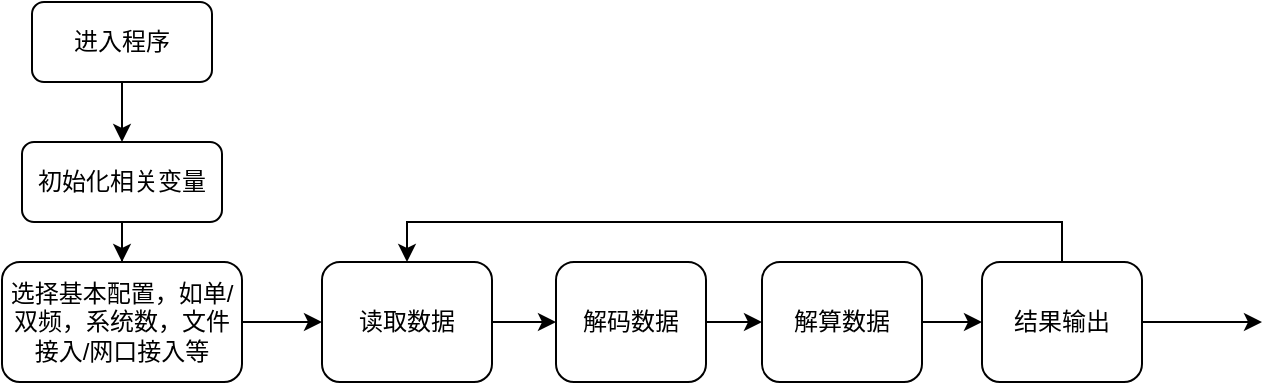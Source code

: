 <mxfile version="22.0.3" type="device">
  <diagram name="第 1 页" id="V3CKAflM0RgkWUMRdYmk">
    <mxGraphModel dx="1038" dy="844" grid="1" gridSize="10" guides="1" tooltips="1" connect="1" arrows="1" fold="1" page="1" pageScale="1" pageWidth="1169" pageHeight="827" math="0" shadow="0">
      <root>
        <mxCell id="0" />
        <mxCell id="1" parent="0" />
        <mxCell id="BYlOngvJ5PdoKAUwAJMv-3" value="" style="edgeStyle=orthogonalEdgeStyle;rounded=0;orthogonalLoop=1;jettySize=auto;html=1;" edge="1" parent="1" source="BYlOngvJ5PdoKAUwAJMv-1" target="BYlOngvJ5PdoKAUwAJMv-2">
          <mxGeometry relative="1" as="geometry" />
        </mxCell>
        <mxCell id="BYlOngvJ5PdoKAUwAJMv-1" value="进入程序" style="rounded=1;whiteSpace=wrap;html=1;" vertex="1" parent="1">
          <mxGeometry x="285" y="260" width="90" height="40" as="geometry" />
        </mxCell>
        <mxCell id="BYlOngvJ5PdoKAUwAJMv-5" value="" style="edgeStyle=orthogonalEdgeStyle;rounded=0;orthogonalLoop=1;jettySize=auto;html=1;" edge="1" parent="1" source="BYlOngvJ5PdoKAUwAJMv-2" target="BYlOngvJ5PdoKAUwAJMv-4">
          <mxGeometry relative="1" as="geometry" />
        </mxCell>
        <mxCell id="BYlOngvJ5PdoKAUwAJMv-2" value="初始化相关变量" style="whiteSpace=wrap;html=1;rounded=1;" vertex="1" parent="1">
          <mxGeometry x="280" y="330" width="100" height="40" as="geometry" />
        </mxCell>
        <mxCell id="BYlOngvJ5PdoKAUwAJMv-7" value="" style="edgeStyle=orthogonalEdgeStyle;rounded=0;orthogonalLoop=1;jettySize=auto;html=1;" edge="1" parent="1" source="BYlOngvJ5PdoKAUwAJMv-4" target="BYlOngvJ5PdoKAUwAJMv-6">
          <mxGeometry relative="1" as="geometry" />
        </mxCell>
        <mxCell id="BYlOngvJ5PdoKAUwAJMv-4" value="选择基本配置，如单/双频，系统数，文件接入/网口接入等" style="whiteSpace=wrap;html=1;rounded=1;" vertex="1" parent="1">
          <mxGeometry x="270" y="390" width="120" height="60" as="geometry" />
        </mxCell>
        <mxCell id="BYlOngvJ5PdoKAUwAJMv-9" value="" style="edgeStyle=orthogonalEdgeStyle;rounded=0;orthogonalLoop=1;jettySize=auto;html=1;" edge="1" parent="1" source="BYlOngvJ5PdoKAUwAJMv-6" target="BYlOngvJ5PdoKAUwAJMv-8">
          <mxGeometry relative="1" as="geometry" />
        </mxCell>
        <mxCell id="BYlOngvJ5PdoKAUwAJMv-6" value="读取数据" style="whiteSpace=wrap;html=1;rounded=1;" vertex="1" parent="1">
          <mxGeometry x="430" y="390" width="85" height="60" as="geometry" />
        </mxCell>
        <mxCell id="BYlOngvJ5PdoKAUwAJMv-11" value="" style="edgeStyle=orthogonalEdgeStyle;rounded=0;orthogonalLoop=1;jettySize=auto;html=1;" edge="1" parent="1" source="BYlOngvJ5PdoKAUwAJMv-8" target="BYlOngvJ5PdoKAUwAJMv-10">
          <mxGeometry relative="1" as="geometry" />
        </mxCell>
        <mxCell id="BYlOngvJ5PdoKAUwAJMv-8" value="解码数据" style="whiteSpace=wrap;html=1;rounded=1;" vertex="1" parent="1">
          <mxGeometry x="547" y="390" width="75" height="60" as="geometry" />
        </mxCell>
        <mxCell id="BYlOngvJ5PdoKAUwAJMv-13" value="" style="edgeStyle=orthogonalEdgeStyle;rounded=0;orthogonalLoop=1;jettySize=auto;html=1;" edge="1" parent="1" source="BYlOngvJ5PdoKAUwAJMv-10" target="BYlOngvJ5PdoKAUwAJMv-12">
          <mxGeometry relative="1" as="geometry" />
        </mxCell>
        <mxCell id="BYlOngvJ5PdoKAUwAJMv-10" value="解算数据" style="whiteSpace=wrap;html=1;rounded=1;" vertex="1" parent="1">
          <mxGeometry x="650" y="390" width="80" height="60" as="geometry" />
        </mxCell>
        <mxCell id="BYlOngvJ5PdoKAUwAJMv-14" style="edgeStyle=orthogonalEdgeStyle;rounded=0;orthogonalLoop=1;jettySize=auto;html=1;entryX=0.5;entryY=0;entryDx=0;entryDy=0;exitX=0.5;exitY=0;exitDx=0;exitDy=0;" edge="1" parent="1" source="BYlOngvJ5PdoKAUwAJMv-12" target="BYlOngvJ5PdoKAUwAJMv-6">
          <mxGeometry relative="1" as="geometry">
            <Array as="points">
              <mxPoint x="800" y="370" />
              <mxPoint x="472" y="370" />
            </Array>
          </mxGeometry>
        </mxCell>
        <mxCell id="BYlOngvJ5PdoKAUwAJMv-15" style="edgeStyle=orthogonalEdgeStyle;rounded=0;orthogonalLoop=1;jettySize=auto;html=1;" edge="1" parent="1" source="BYlOngvJ5PdoKAUwAJMv-12">
          <mxGeometry relative="1" as="geometry">
            <mxPoint x="900" y="420" as="targetPoint" />
          </mxGeometry>
        </mxCell>
        <mxCell id="BYlOngvJ5PdoKAUwAJMv-12" value="结果输出" style="whiteSpace=wrap;html=1;rounded=1;" vertex="1" parent="1">
          <mxGeometry x="760" y="390" width="80" height="60" as="geometry" />
        </mxCell>
      </root>
    </mxGraphModel>
  </diagram>
</mxfile>
